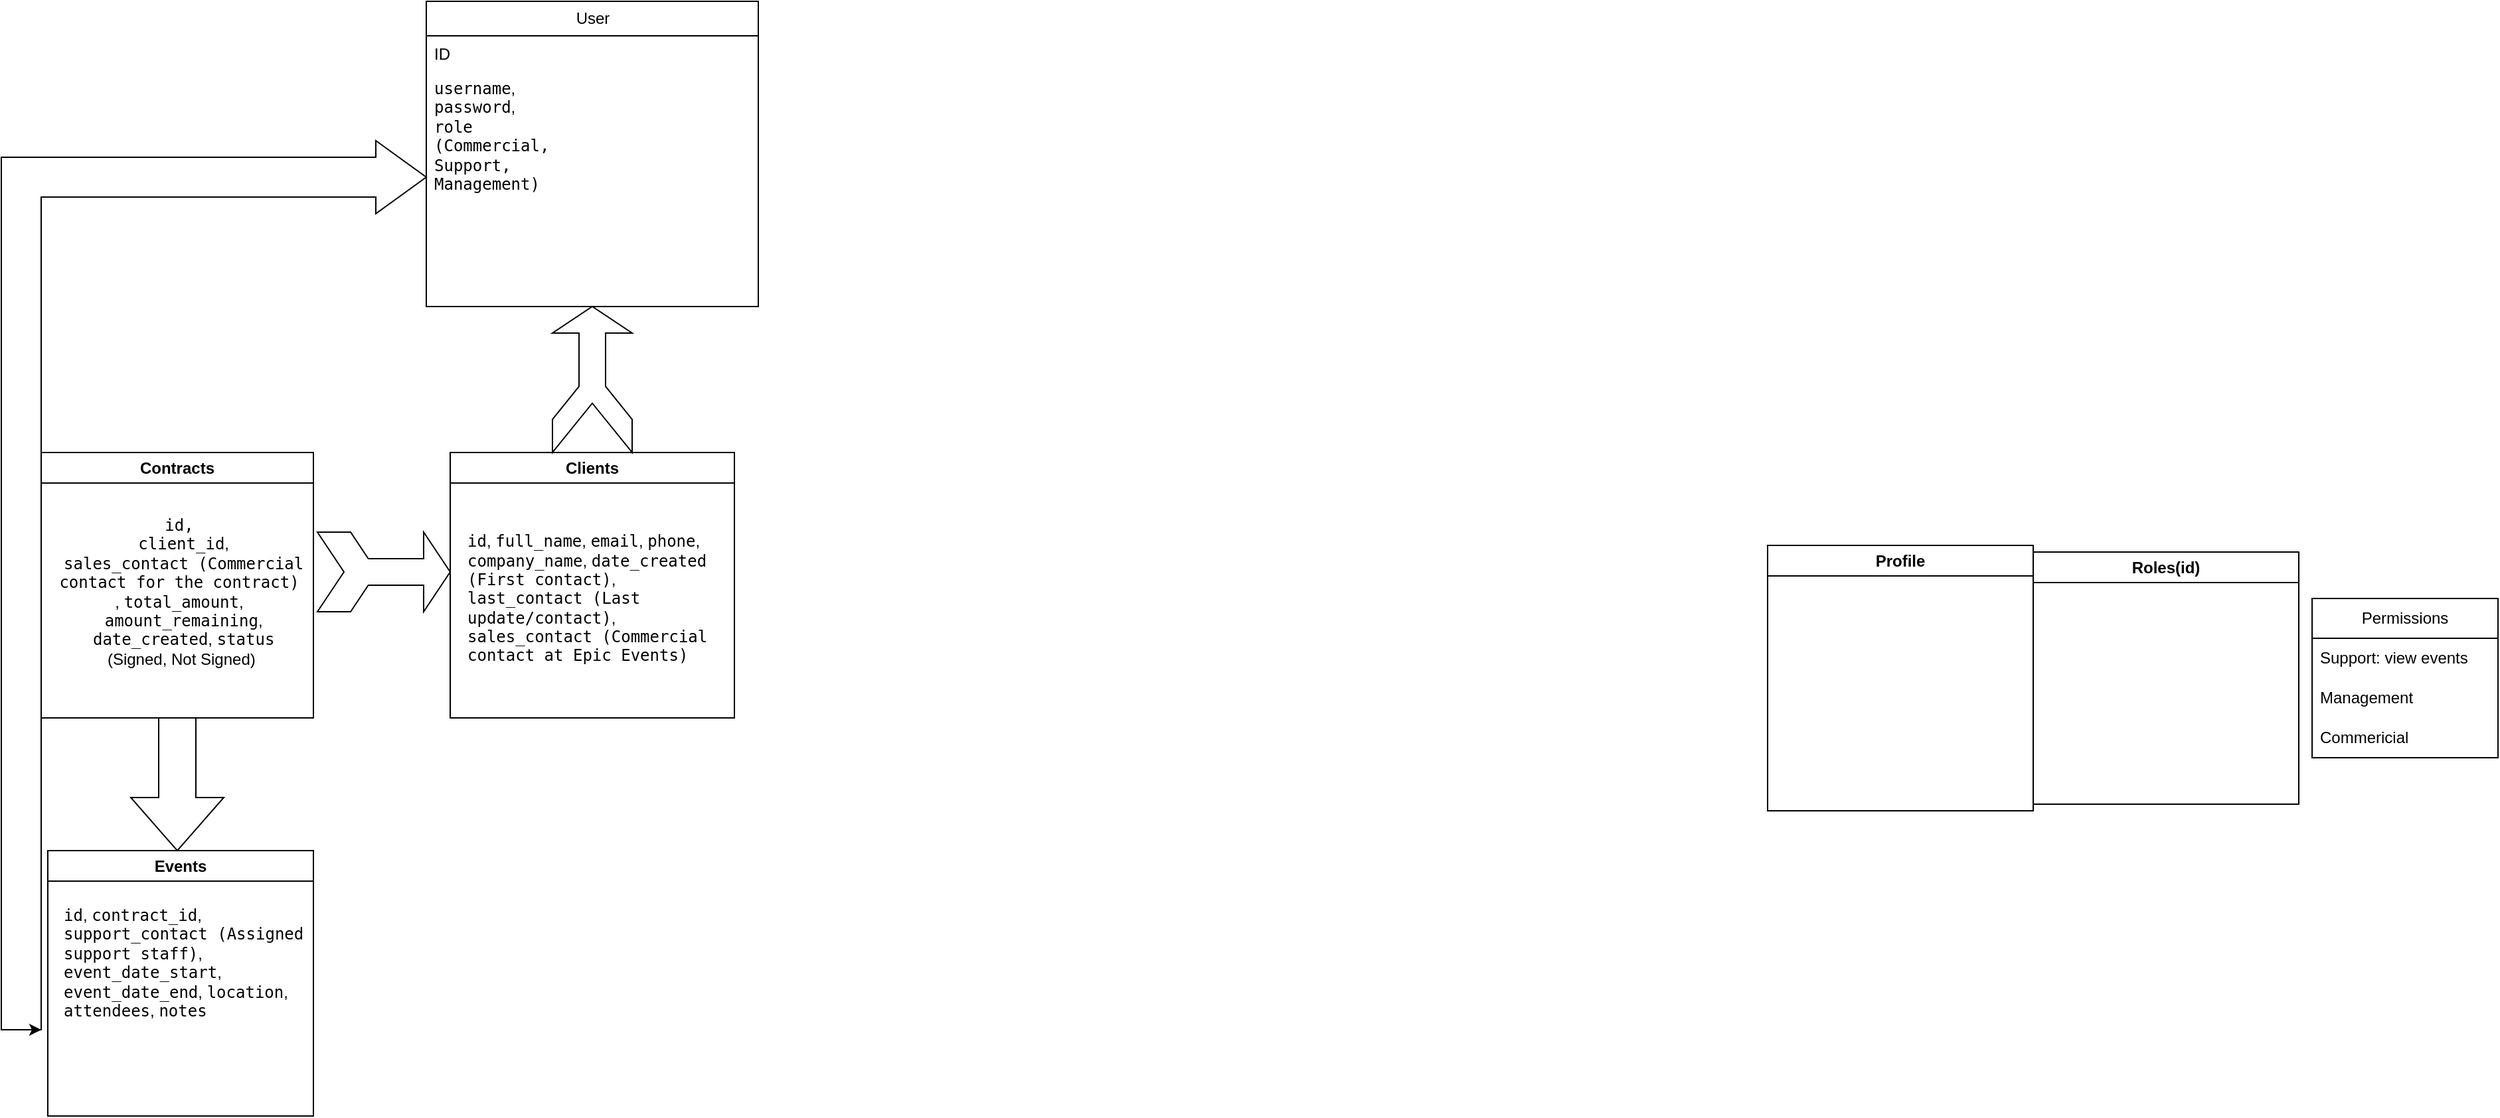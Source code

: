 <mxfile version="24.8.3">
  <diagram name="Page-1" id="RNWVXtq4vzElaHeZyDEA">
    <mxGraphModel dx="1639" dy="936" grid="1" gridSize="10" guides="1" tooltips="1" connect="1" arrows="1" fold="1" page="1" pageScale="1" pageWidth="827" pageHeight="1169" math="0" shadow="0">
      <root>
        <mxCell id="0" />
        <mxCell id="1" parent="0" />
        <mxCell id="04J5Kqjj-F5bvXgTrS67-3" value="User" style="swimlane;fontStyle=0;childLayout=stackLayout;horizontal=1;startSize=26;fillColor=none;horizontalStack=0;resizeParent=1;resizeParentMax=0;resizeLast=0;collapsible=1;marginBottom=0;html=1;" parent="1" vertex="1">
          <mxGeometry x="380" y="110" width="250" height="230" as="geometry" />
        </mxCell>
        <mxCell id="04J5Kqjj-F5bvXgTrS67-4" value="ID" style="text;strokeColor=none;fillColor=none;align=left;verticalAlign=top;spacingLeft=4;spacingRight=4;overflow=hidden;rotatable=0;points=[[0,0.5],[1,0.5]];portConstraint=eastwest;whiteSpace=wrap;html=1;" parent="04J5Kqjj-F5bvXgTrS67-3" vertex="1">
          <mxGeometry y="26" width="250" height="26" as="geometry" />
        </mxCell>
        <mxCell id="04J5Kqjj-F5bvXgTrS67-5" value="&lt;div&gt;&lt;code&gt;username&lt;/code&gt;,&lt;/div&gt;&lt;div&gt;&lt;code&gt;password&lt;/code&gt;,&lt;/div&gt;&lt;div&gt;&lt;code&gt;role&amp;nbsp;&lt;/code&gt;&lt;/div&gt;&lt;div&gt;&lt;code&gt;(Commercial,&amp;nbsp;&lt;/code&gt;&lt;/div&gt;&lt;div&gt;&lt;code&gt;Support,&amp;nbsp;&lt;/code&gt;&lt;/div&gt;&lt;div&gt;&lt;code&gt;Management)&lt;/code&gt;&lt;br&gt;&lt;/div&gt;" style="text;strokeColor=none;fillColor=none;align=left;verticalAlign=top;spacingLeft=4;spacingRight=4;overflow=hidden;rotatable=0;points=[[0,0.5],[1,0.5]];portConstraint=eastwest;whiteSpace=wrap;html=1;" parent="04J5Kqjj-F5bvXgTrS67-3" vertex="1">
          <mxGeometry y="52" width="250" height="178" as="geometry" />
        </mxCell>
        <mxCell id="04J5Kqjj-F5bvXgTrS67-10" value="Profile" style="swimlane;whiteSpace=wrap;html=1;" parent="1" vertex="1">
          <mxGeometry x="1390" y="520" width="200" height="200" as="geometry" />
        </mxCell>
        <mxCell id="04J5Kqjj-F5bvXgTrS67-12" value="Permissions" style="swimlane;fontStyle=0;childLayout=stackLayout;horizontal=1;startSize=30;horizontalStack=0;resizeParent=1;resizeParentMax=0;resizeLast=0;collapsible=1;marginBottom=0;whiteSpace=wrap;html=1;" parent="1" vertex="1">
          <mxGeometry x="1800" y="560" width="140" height="120" as="geometry" />
        </mxCell>
        <mxCell id="04J5Kqjj-F5bvXgTrS67-13" value="Support: view events" style="text;strokeColor=none;fillColor=none;align=left;verticalAlign=middle;spacingLeft=4;spacingRight=4;overflow=hidden;points=[[0,0.5],[1,0.5]];portConstraint=eastwest;rotatable=0;whiteSpace=wrap;html=1;" parent="04J5Kqjj-F5bvXgTrS67-12" vertex="1">
          <mxGeometry y="30" width="140" height="30" as="geometry" />
        </mxCell>
        <mxCell id="04J5Kqjj-F5bvXgTrS67-14" value="Management" style="text;strokeColor=none;fillColor=none;align=left;verticalAlign=middle;spacingLeft=4;spacingRight=4;overflow=hidden;points=[[0,0.5],[1,0.5]];portConstraint=eastwest;rotatable=0;whiteSpace=wrap;html=1;" parent="04J5Kqjj-F5bvXgTrS67-12" vertex="1">
          <mxGeometry y="60" width="140" height="30" as="geometry" />
        </mxCell>
        <mxCell id="04J5Kqjj-F5bvXgTrS67-15" value="Commericial" style="text;strokeColor=none;fillColor=none;align=left;verticalAlign=middle;spacingLeft=4;spacingRight=4;overflow=hidden;points=[[0,0.5],[1,0.5]];portConstraint=eastwest;rotatable=0;whiteSpace=wrap;html=1;" parent="04J5Kqjj-F5bvXgTrS67-12" vertex="1">
          <mxGeometry y="90" width="140" height="30" as="geometry" />
        </mxCell>
        <mxCell id="04J5Kqjj-F5bvXgTrS67-26" value="Events" style="swimlane;whiteSpace=wrap;html=1;" parent="1" vertex="1">
          <mxGeometry x="95" y="750" width="200" height="200" as="geometry" />
        </mxCell>
        <mxCell id="ZisZvgwFQpygtaW38-0x-8" value="&lt;code&gt;id&lt;/code&gt;, &lt;code&gt;contract_id&lt;/code&gt;, &lt;code&gt;support_contact (Assigned support staff)&lt;/code&gt;, &lt;code&gt;event_date_start&lt;/code&gt;, &lt;code&gt;event_date_end&lt;/code&gt;, &lt;code&gt;location&lt;/code&gt;, &lt;code&gt;attendees&lt;/code&gt;, &lt;code&gt;notes&lt;/code&gt;" style="text;whiteSpace=wrap;html=1;" parent="04J5Kqjj-F5bvXgTrS67-26" vertex="1">
          <mxGeometry x="10" y="35" width="190" height="150" as="geometry" />
        </mxCell>
        <mxCell id="04J5Kqjj-F5bvXgTrS67-29" value="Clients" style="swimlane;whiteSpace=wrap;html=1;" parent="1" vertex="1">
          <mxGeometry x="398" y="450" width="214" height="200" as="geometry" />
        </mxCell>
        <mxCell id="ZisZvgwFQpygtaW38-0x-5" value="&lt;code&gt;id&lt;/code&gt;, &lt;code&gt;full_name&lt;/code&gt;, &lt;code&gt;email&lt;/code&gt;, &lt;code&gt;phone&lt;/code&gt;, &lt;code&gt;company_name&lt;/code&gt;, &lt;code&gt;date_created (First contact)&lt;/code&gt;, &lt;code&gt;last_contact (Last update/contact)&lt;/code&gt;, &lt;code&gt;sales_contact (Commercial contact at Epic Events)&lt;/code&gt;" style="text;strokeColor=none;fillColor=none;align=left;verticalAlign=middle;spacingLeft=4;spacingRight=4;overflow=hidden;points=[[0,0.5],[1,0.5]];portConstraint=eastwest;rotatable=0;whiteSpace=wrap;html=1;" parent="04J5Kqjj-F5bvXgTrS67-29" vertex="1">
          <mxGeometry x="7" y="30" width="200" height="160" as="geometry" />
        </mxCell>
        <mxCell id="04J5Kqjj-F5bvXgTrS67-6" value="Item 3" style="text;strokeColor=none;fillColor=none;align=left;verticalAlign=top;spacingLeft=4;spacingRight=4;overflow=hidden;rotatable=0;points=[[0,0.5],[1,0.5]];portConstraint=eastwest;whiteSpace=wrap;html=1;" parent="1" vertex="1">
          <mxGeometry x="288" y="430" width="250" height="2" as="geometry" />
        </mxCell>
        <mxCell id="04J5Kqjj-F5bvXgTrS67-34" value="Contracts" style="swimlane;whiteSpace=wrap;html=1;" parent="1" vertex="1">
          <mxGeometry x="90" y="450" width="205" height="200" as="geometry">
            <mxRectangle x="358" y="790" width="90" height="30" as="alternateBounds" />
          </mxGeometry>
        </mxCell>
        <mxCell id="ZisZvgwFQpygtaW38-0x-7" value="&lt;code style=&quot;text-align: center;&quot;&gt;&lt;div&gt;id,&lt;/div&gt;&lt;/code&gt;&lt;div style=&quot;text-align: center;&quot;&gt;&amp;nbsp;&amp;nbsp;&lt;code&gt;client_id&lt;/code&gt;,&lt;/div&gt;&lt;div style=&quot;text-align: center;&quot;&gt;&amp;nbsp;&amp;nbsp;&lt;code&gt;sales_contact (Commercial contact for the contract)&lt;/code&gt;&lt;/div&gt;&lt;div style=&quot;text-align: center;&quot;&gt;,&amp;nbsp;&lt;code&gt;total_amount&lt;/code&gt;,&lt;/div&gt;&lt;div style=&quot;text-align: center;&quot;&gt;&amp;nbsp;&amp;nbsp;&lt;code&gt;amount_remaining&lt;/code&gt;,&lt;/div&gt;&lt;div style=&quot;text-align: center;&quot;&gt;&amp;nbsp;&amp;nbsp;&lt;code&gt;date_created&lt;/code&gt;,&amp;nbsp;&lt;code&gt;status&lt;/code&gt;&lt;/div&gt;&lt;div style=&quot;text-align: center;&quot;&gt;&lt;span style=&quot;background-color: initial;&quot;&gt;&amp;nbsp;(Signed, Not Signed)&lt;/span&gt;&lt;/div&gt;" style="text;strokeColor=none;fillColor=none;align=left;verticalAlign=middle;spacingLeft=4;spacingRight=4;overflow=hidden;points=[[0,0.5],[1,0.5]];portConstraint=eastwest;rotatable=0;whiteSpace=wrap;html=1;" parent="04J5Kqjj-F5bvXgTrS67-34" vertex="1">
          <mxGeometry x="-7.5" y="30" width="220" height="150" as="geometry" />
        </mxCell>
        <mxCell id="04J5Kqjj-F5bvXgTrS67-38" value="Roles(id)" style="swimlane;whiteSpace=wrap;html=1;" parent="1" vertex="1">
          <mxGeometry x="1590" y="525" width="200" height="190" as="geometry" />
        </mxCell>
        <mxCell id="lIG8vrRr8hVjXcBkU5vP-1" value="" style="html=1;shadow=0;dashed=0;align=center;verticalAlign=middle;shape=mxgraph.arrows2.tailedNotchedArrow;dy1=10;dx1=20;notch=37.14;arrowHead=20;dx2=25;dy2=30;direction=north;" parent="1" vertex="1">
          <mxGeometry x="330" y="340" width="350" height="110" as="geometry" />
        </mxCell>
        <mxCell id="lIG8vrRr8hVjXcBkU5vP-4" value="" style="html=1;shadow=0;dashed=0;align=center;verticalAlign=middle;shape=mxgraph.arrows2.tailedNotchedArrow;dy1=10;dx1=20;notch=20;arrowHead=20;dx2=25;dy2=30;" parent="1" vertex="1">
          <mxGeometry x="298" y="510" width="100" height="60" as="geometry" />
        </mxCell>
        <mxCell id="lIG8vrRr8hVjXcBkU5vP-5" value="" style="html=1;shadow=0;dashed=0;align=center;verticalAlign=middle;shape=mxgraph.arrows2.arrow;dy=0.6;dx=40;direction=south;notch=0;" parent="1" vertex="1">
          <mxGeometry x="157.5" y="650" width="70" height="100" as="geometry" />
        </mxCell>
        <mxCell id="lIG8vrRr8hVjXcBkU5vP-9" value="" style="html=1;shadow=0;dashed=0;align=center;verticalAlign=middle;shape=mxgraph.arrows2.bendArrow;dy=15;dx=38;notch=0;arrowHead=55;rounded=0;" parent="1" vertex="1">
          <mxGeometry x="60" y="215" width="320" height="670" as="geometry" />
        </mxCell>
        <mxCell id="yCLv2XZtF1bGxZogou9Z-1" style="edgeStyle=orthogonalEdgeStyle;rounded=0;orthogonalLoop=1;jettySize=auto;html=1;exitX=0;exitY=0;exitDx=15;exitDy=670;exitPerimeter=0;entryX=0;entryY=0;entryDx=30;entryDy=670;entryPerimeter=0;" parent="1" source="lIG8vrRr8hVjXcBkU5vP-9" target="lIG8vrRr8hVjXcBkU5vP-9" edge="1">
          <mxGeometry relative="1" as="geometry" />
        </mxCell>
      </root>
    </mxGraphModel>
  </diagram>
</mxfile>
